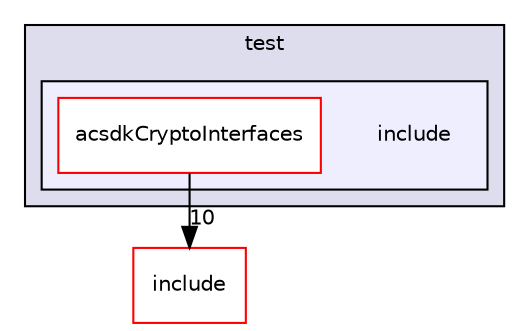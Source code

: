 digraph "/workplace/avs-device-sdk/core/Crypto/acsdkCryptoInterfaces/test/include" {
  compound=true
  node [ fontsize="10", fontname="Helvetica"];
  edge [ labelfontsize="10", labelfontname="Helvetica"];
  subgraph clusterdir_cb9bd63c73e69472652f6d4f5fa80c4a {
    graph [ bgcolor="#ddddee", pencolor="black", label="test" fontname="Helvetica", fontsize="10", URL="dir_cb9bd63c73e69472652f6d4f5fa80c4a.html"]
  subgraph clusterdir_36e970ed0a31d708904f46a00b80ef7d {
    graph [ bgcolor="#eeeeff", pencolor="black", label="" URL="dir_36e970ed0a31d708904f46a00b80ef7d.html"];
    dir_36e970ed0a31d708904f46a00b80ef7d [shape=plaintext label="include"];
    dir_1b7b232caa661c59d515a3ea9fee57ef [shape=box label="acsdkCryptoInterfaces" color="red" fillcolor="white" style="filled" URL="dir_1b7b232caa661c59d515a3ea9fee57ef.html"];
  }
  }
  dir_a9110d7f3e5a7b21a196c82bb4317433 [shape=box label="include" fillcolor="white" style="filled" color="red" URL="dir_a9110d7f3e5a7b21a196c82bb4317433.html"];
  dir_1b7b232caa661c59d515a3ea9fee57ef->dir_a9110d7f3e5a7b21a196c82bb4317433 [headlabel="10", labeldistance=1.5 headhref="dir_000626_000622.html"];
}
